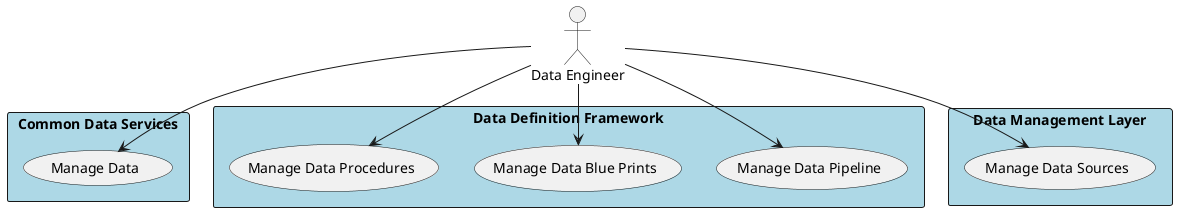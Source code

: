 @startuml


Actor "Data Engineer" as DataEngineer


rectangle "Common Data Services" as CDS  #lightblue {
        usecase "Manage Data" as ManageData
    DataEngineer --> ManageData

}

rectangle "Data Definition Framework" as DDF  #lightblue {
        usecase "Manage Data Pipeline" as ManageDataPipeline
    DataEngineer --> ManageDataPipeline
    usecase "Manage Data Blue Prints" as ManageDataBluePrints
    DataEngineer --> ManageDataBluePrints
    usecase "Manage Data Procedures" as ManageDataProcedures
    DataEngineer --> ManageDataProcedures

}

rectangle "Data Management Layer" as DML  #lightblue {
        usecase "Manage Data Sources" as ManageDataSources
    DataEngineer --> ManageDataSources

}


@enduml

